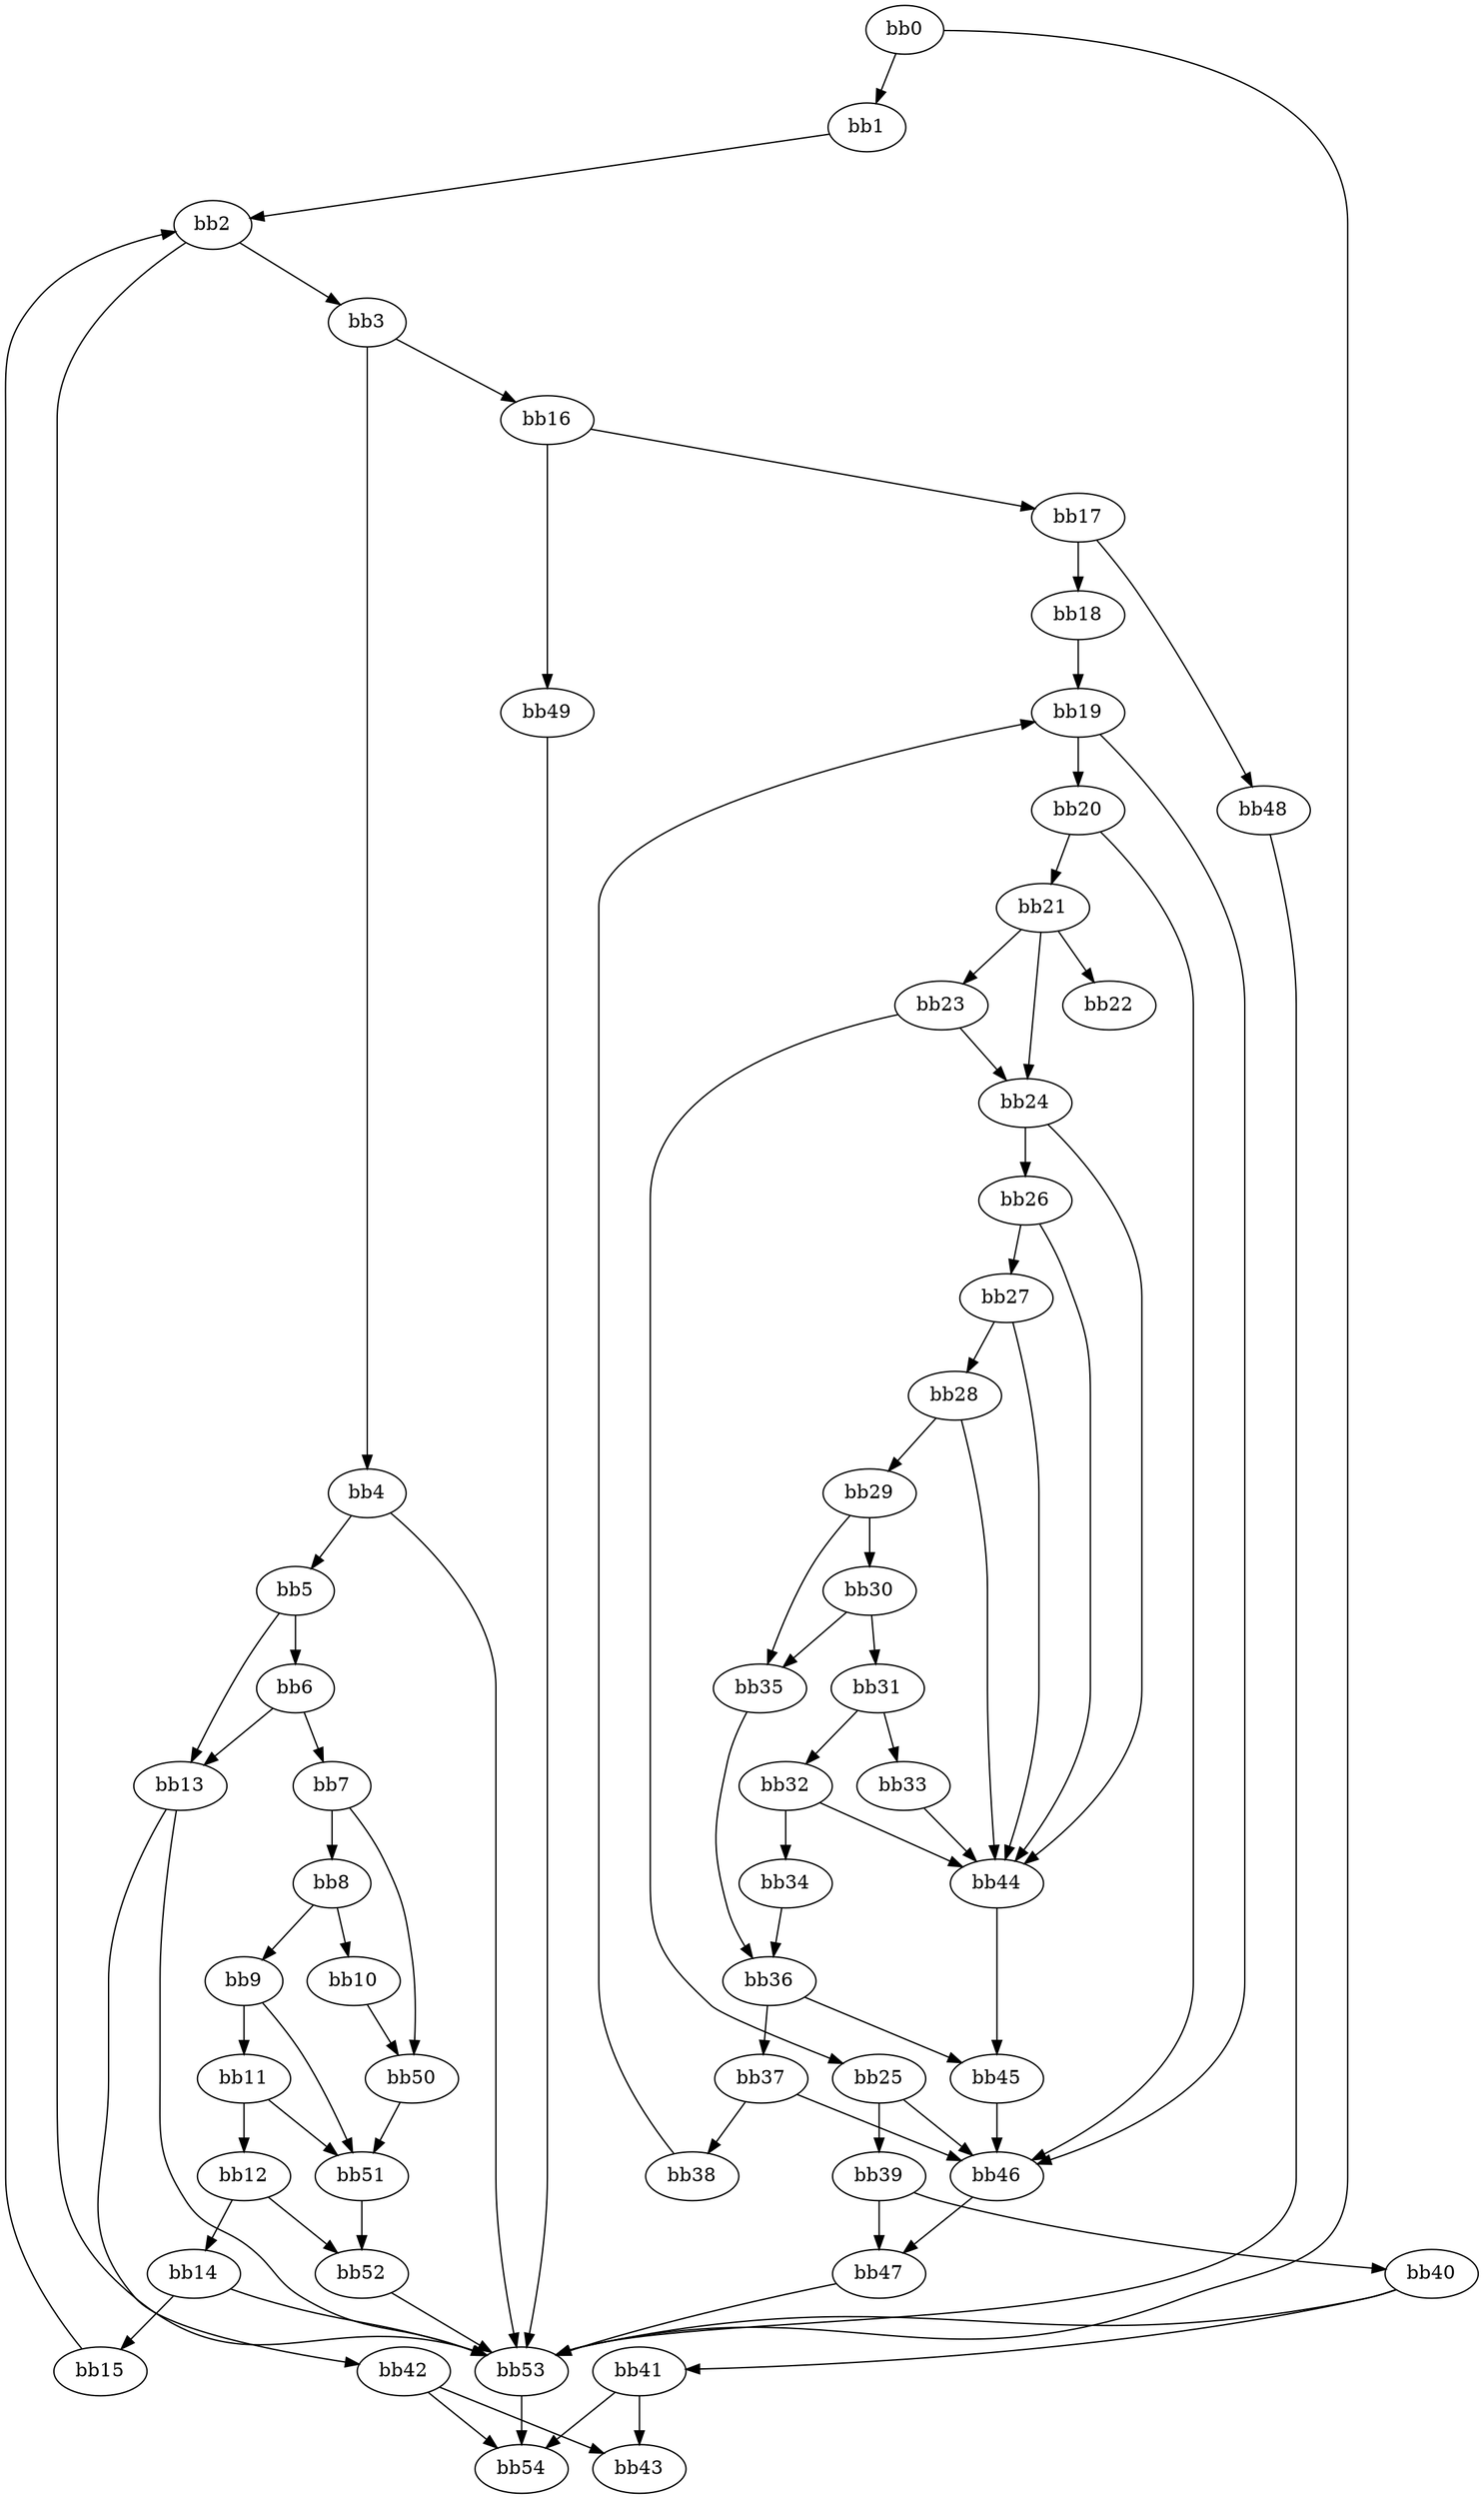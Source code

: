 digraph {
    0 [ label = "bb0\l" ]
    1 [ label = "bb1\l" ]
    2 [ label = "bb2\l" ]
    3 [ label = "bb3\l" ]
    4 [ label = "bb4\l" ]
    5 [ label = "bb5\l" ]
    6 [ label = "bb6\l" ]
    7 [ label = "bb7\l" ]
    8 [ label = "bb8\l" ]
    9 [ label = "bb9\l" ]
    10 [ label = "bb10\l" ]
    11 [ label = "bb11\l" ]
    12 [ label = "bb12\l" ]
    13 [ label = "bb13\l" ]
    14 [ label = "bb14\l" ]
    15 [ label = "bb15\l" ]
    16 [ label = "bb16\l" ]
    17 [ label = "bb17\l" ]
    18 [ label = "bb18\l" ]
    19 [ label = "bb19\l" ]
    20 [ label = "bb20\l" ]
    21 [ label = "bb21\l" ]
    22 [ label = "bb22\l" ]
    23 [ label = "bb23\l" ]
    24 [ label = "bb24\l" ]
    25 [ label = "bb25\l" ]
    26 [ label = "bb26\l" ]
    27 [ label = "bb27\l" ]
    28 [ label = "bb28\l" ]
    29 [ label = "bb29\l" ]
    30 [ label = "bb30\l" ]
    31 [ label = "bb31\l" ]
    32 [ label = "bb32\l" ]
    33 [ label = "bb33\l" ]
    34 [ label = "bb34\l" ]
    35 [ label = "bb35\l" ]
    36 [ label = "bb36\l" ]
    37 [ label = "bb37\l" ]
    38 [ label = "bb38\l" ]
    39 [ label = "bb39\l" ]
    40 [ label = "bb40\l" ]
    41 [ label = "bb41\l" ]
    42 [ label = "bb42\l" ]
    43 [ label = "bb43\l" ]
    44 [ label = "bb44\l" ]
    45 [ label = "bb45\l" ]
    46 [ label = "bb46\l" ]
    47 [ label = "bb47\l" ]
    48 [ label = "bb48\l" ]
    49 [ label = "bb49\l" ]
    50 [ label = "bb50\l" ]
    51 [ label = "bb51\l" ]
    52 [ label = "bb52\l" ]
    53 [ label = "bb53\l" ]
    54 [ label = "bb54\l" ]
    0 -> 1 [ ]
    0 -> 53 [ ]
    1 -> 2 [ ]
    2 -> 3 [ ]
    2 -> 53 [ ]
    3 -> 4 [ ]
    3 -> 16 [ ]
    4 -> 5 [ ]
    4 -> 53 [ ]
    5 -> 6 [ ]
    5 -> 13 [ ]
    6 -> 7 [ ]
    6 -> 13 [ ]
    7 -> 8 [ ]
    7 -> 50 [ ]
    8 -> 9 [ ]
    8 -> 10 [ ]
    9 -> 11 [ ]
    9 -> 51 [ ]
    10 -> 50 [ ]
    11 -> 12 [ ]
    11 -> 51 [ ]
    12 -> 14 [ ]
    12 -> 52 [ ]
    13 -> 42 [ ]
    13 -> 53 [ ]
    14 -> 15 [ ]
    14 -> 53 [ ]
    15 -> 2 [ ]
    16 -> 17 [ ]
    16 -> 49 [ ]
    17 -> 18 [ ]
    17 -> 48 [ ]
    18 -> 19 [ ]
    19 -> 20 [ ]
    19 -> 46 [ ]
    20 -> 21 [ ]
    20 -> 46 [ ]
    21 -> 22 [ ]
    21 -> 23 [ ]
    21 -> 24 [ ]
    23 -> 24 [ ]
    23 -> 25 [ ]
    24 -> 26 [ ]
    24 -> 44 [ ]
    25 -> 39 [ ]
    25 -> 46 [ ]
    26 -> 27 [ ]
    26 -> 44 [ ]
    27 -> 28 [ ]
    27 -> 44 [ ]
    28 -> 29 [ ]
    28 -> 44 [ ]
    29 -> 30 [ ]
    29 -> 35 [ ]
    30 -> 31 [ ]
    30 -> 35 [ ]
    31 -> 32 [ ]
    31 -> 33 [ ]
    32 -> 34 [ ]
    32 -> 44 [ ]
    33 -> 44 [ ]
    34 -> 36 [ ]
    35 -> 36 [ ]
    36 -> 37 [ ]
    36 -> 45 [ ]
    37 -> 38 [ ]
    37 -> 46 [ ]
    38 -> 19 [ ]
    39 -> 40 [ ]
    39 -> 47 [ ]
    40 -> 41 [ ]
    40 -> 53 [ ]
    41 -> 43 [ ]
    41 -> 54 [ ]
    42 -> 43 [ ]
    42 -> 54 [ ]
    44 -> 45 [ ]
    45 -> 46 [ ]
    46 -> 47 [ ]
    47 -> 53 [ ]
    48 -> 53 [ ]
    49 -> 53 [ ]
    50 -> 51 [ ]
    51 -> 52 [ ]
    52 -> 53 [ ]
    53 -> 54 [ ]
}

